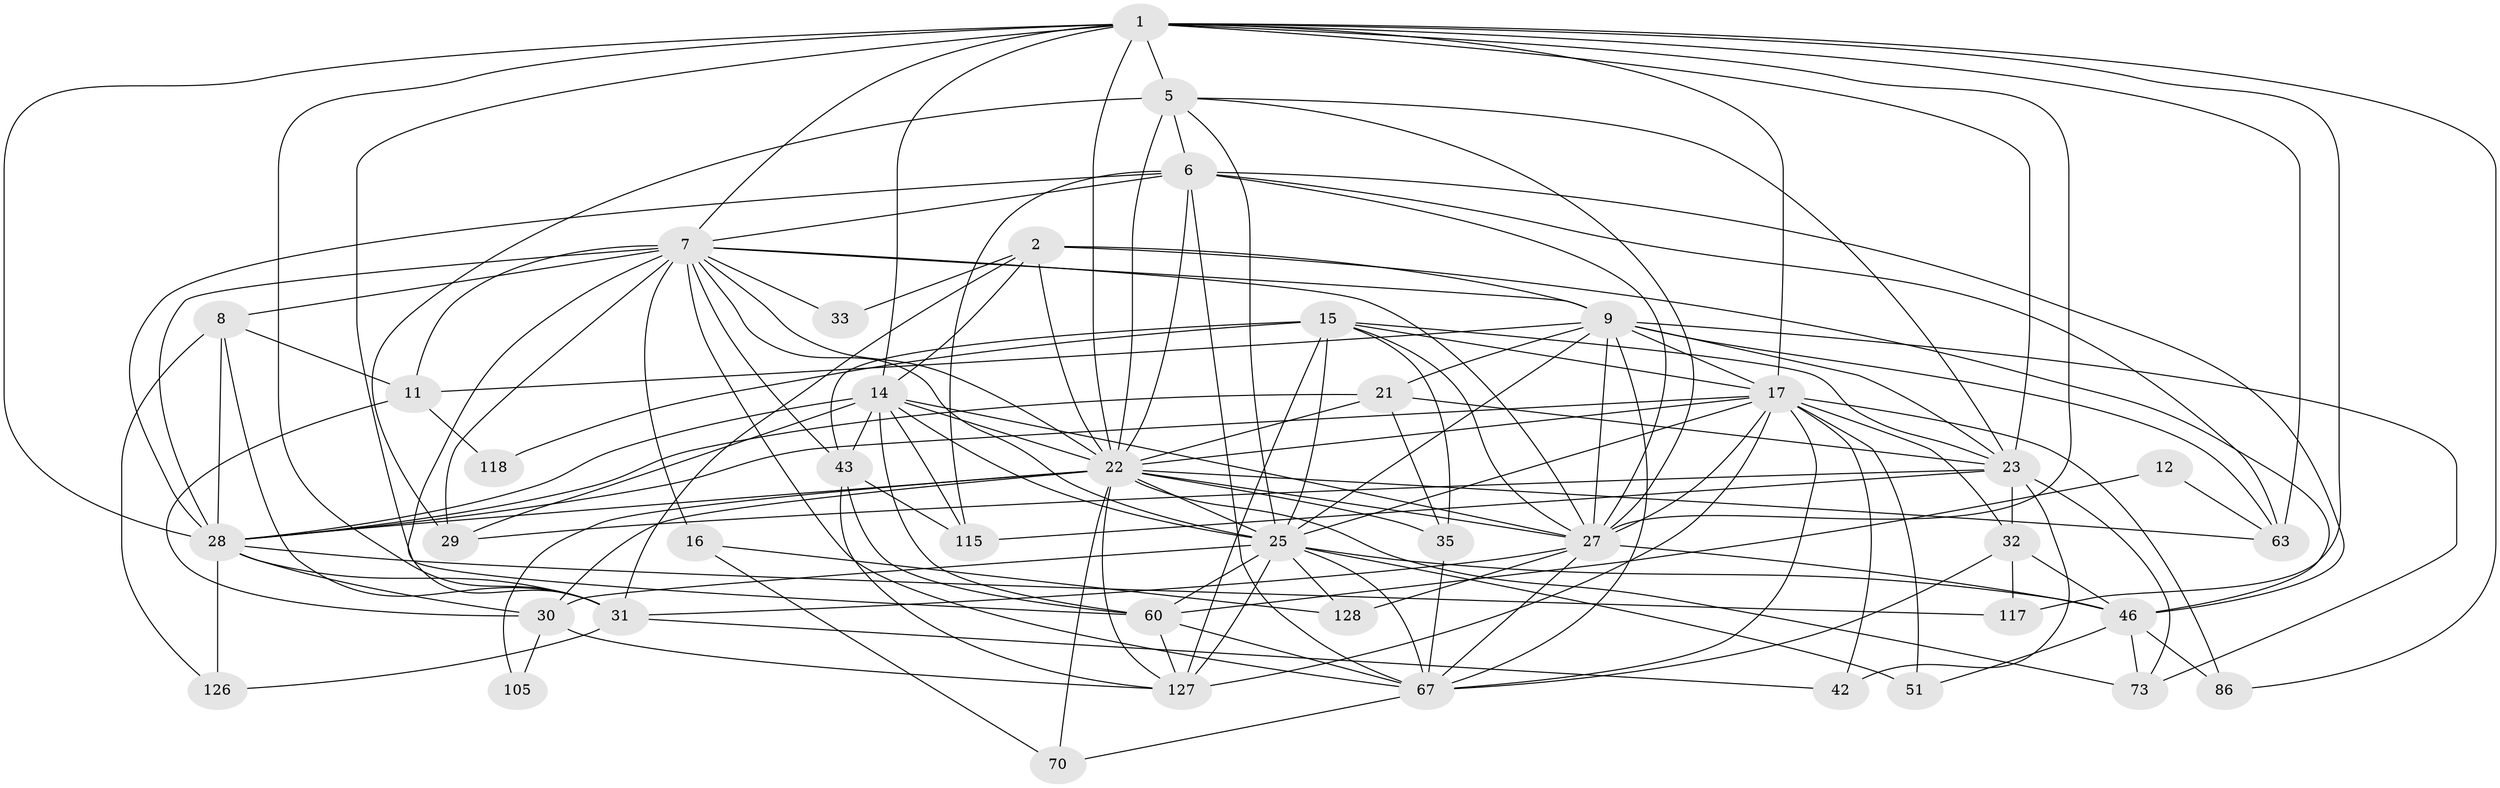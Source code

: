 // original degree distribution, {5: 0.14285714285714285, 6: 0.10714285714285714, 4: 0.2571428571428571, 2: 0.12857142857142856, 3: 0.30714285714285716, 8: 0.02142857142857143, 7: 0.02857142857142857, 9: 0.007142857142857143}
// Generated by graph-tools (version 1.1) at 2025/18/03/04/25 18:18:56]
// undirected, 42 vertices, 142 edges
graph export_dot {
graph [start="1"]
  node [color=gray90,style=filled];
  1 [super="+41+3"];
  2 [super="+4+37+19"];
  5 [super="+38+18+76+66"];
  6 [super="+122+108"];
  7 [super="+79+61+123"];
  8 [super="+93"];
  9 [super="+48"];
  11 [super="+121+131"];
  12;
  14 [super="+140+20+24+40"];
  15 [super="+78+84"];
  16 [super="+104"];
  17 [super="+58+55+36+107+88"];
  21 [super="+135"];
  22 [super="+59+74+110+68"];
  23 [super="+26"];
  25 [super="+34+132+91"];
  27 [super="+111+39"];
  28 [super="+80+75"];
  29;
  30 [super="+52+130"];
  31 [super="+45"];
  32 [super="+50"];
  33;
  35 [super="+44"];
  42;
  43 [super="+138+72"];
  46 [super="+94+134+54"];
  51 [super="+77"];
  60 [super="+116+125"];
  63 [super="+95"];
  67 [super="+97+102"];
  70;
  73 [super="+98"];
  86;
  105;
  115;
  117;
  118;
  126;
  127 [super="+129"];
  128;
  1 -- 117;
  1 -- 14 [weight=3];
  1 -- 7 [weight=2];
  1 -- 23 [weight=2];
  1 -- 86;
  1 -- 31;
  1 -- 63;
  1 -- 17 [weight=3];
  1 -- 27 [weight=2];
  1 -- 22 [weight=3];
  1 -- 5;
  1 -- 28;
  1 -- 60;
  2 -- 33;
  2 -- 46;
  2 -- 31 [weight=2];
  2 -- 14;
  2 -- 22 [weight=3];
  2 -- 9;
  5 -- 29;
  5 -- 6;
  5 -- 25 [weight=2];
  5 -- 22 [weight=3];
  5 -- 27;
  5 -- 23;
  6 -- 115;
  6 -- 7;
  6 -- 67;
  6 -- 27;
  6 -- 63;
  6 -- 22;
  6 -- 28;
  6 -- 46;
  7 -- 33;
  7 -- 11;
  7 -- 8;
  7 -- 16;
  7 -- 25 [weight=3];
  7 -- 28 [weight=2];
  7 -- 29;
  7 -- 31 [weight=2];
  7 -- 22 [weight=2];
  7 -- 27;
  7 -- 67;
  7 -- 9;
  7 -- 43;
  8 -- 126;
  8 -- 31;
  8 -- 28;
  8 -- 11;
  9 -- 17 [weight=2];
  9 -- 27 [weight=2];
  9 -- 67;
  9 -- 73;
  9 -- 11;
  9 -- 21;
  9 -- 23;
  9 -- 25;
  9 -- 63;
  11 -- 118;
  11 -- 30;
  12 -- 60;
  12 -- 63;
  14 -- 27;
  14 -- 29 [weight=2];
  14 -- 60;
  14 -- 115;
  14 -- 25;
  14 -- 22 [weight=2];
  14 -- 43 [weight=2];
  14 -- 28;
  15 -- 35;
  15 -- 118;
  15 -- 25;
  15 -- 127 [weight=2];
  15 -- 23;
  15 -- 17;
  15 -- 27;
  15 -- 43;
  16 -- 128;
  16 -- 70;
  17 -- 25 [weight=2];
  17 -- 32;
  17 -- 42;
  17 -- 51 [weight=2];
  17 -- 86;
  17 -- 28 [weight=4];
  17 -- 127;
  17 -- 27;
  17 -- 67;
  17 -- 22;
  21 -- 28;
  21 -- 35;
  21 -- 23 [weight=2];
  21 -- 22;
  22 -- 35;
  22 -- 70;
  22 -- 25 [weight=3];
  22 -- 30 [weight=2];
  22 -- 28;
  22 -- 63;
  22 -- 27;
  22 -- 73;
  22 -- 127;
  22 -- 105;
  23 -- 73;
  23 -- 42;
  23 -- 115;
  23 -- 29;
  23 -- 32;
  25 -- 60;
  25 -- 128;
  25 -- 67;
  25 -- 51;
  25 -- 46;
  25 -- 127;
  25 -- 30;
  27 -- 128;
  27 -- 46;
  27 -- 31 [weight=2];
  27 -- 67;
  28 -- 117;
  28 -- 126;
  28 -- 31;
  28 -- 30;
  30 -- 105;
  30 -- 127;
  31 -- 42;
  31 -- 126;
  32 -- 117;
  32 -- 46;
  32 -- 67;
  35 -- 67;
  43 -- 60;
  43 -- 115;
  43 -- 127;
  46 -- 86;
  46 -- 51;
  46 -- 73;
  60 -- 127;
  60 -- 67;
  67 -- 70;
}
